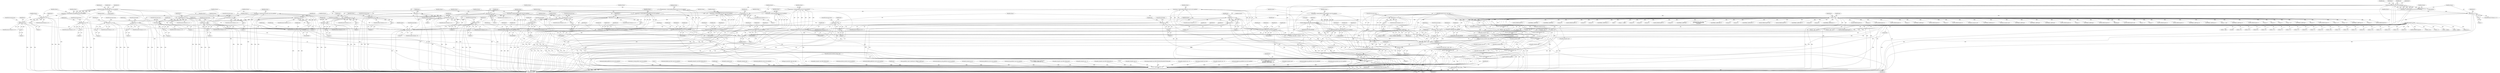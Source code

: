 digraph "0_tcpdump_13d52e9c0e7caf7e6325b0051bc90a49968be67f@pointer" {
"1002111" [label="(Call,tptr-3)"];
"1002091" [label="(Call,tptr-3)"];
"1000142" [label="(Call,tptr = pptr)"];
"1000128" [label="(MethodParameterIn,const u_char *pptr)"];
"1001640" [label="(Call,ND_TCHECK2(tptr[0], BGP_MP_NLRI_MINSIZE))"];
"1001691" [label="(Call,tptr < pptr + len)"];
"1001687" [label="(Call,tptr += 3)"];
"1001647" [label="(Call,EXTRACT_16BITS(tptr))"];
"1002130" [label="(Call,tptr += advance)"];
"1002126" [label="(Call,advance < 0)"];
"1002011" [label="(Call,advance == -2)"];
"1002001" [label="(Call,advance == -1)"];
"1001992" [label="(Call,advance = decode_labeled_vpn_clnp_prefix(ndo, tptr, buf, sizeof(buf)))"];
"1001994" [label="(Call,decode_labeled_vpn_clnp_prefix(ndo, tptr, buf, sizeof(buf)))"];
"1002003" [label="(Call,-1)"];
"1002013" [label="(Call,-2)"];
"1001803" [label="(Call,advance == -2)"];
"1001793" [label="(Call,advance == -1)"];
"1001784" [label="(Call,advance = decode_labeled_vpn_prefix4(ndo, tptr, buf, sizeof(buf)))"];
"1001786" [label="(Call,decode_labeled_vpn_prefix4(ndo, tptr, buf, sizeof(buf)))"];
"1001795" [label="(Call,-1)"];
"1001805" [label="(Call,-2)"];
"1001915" [label="(Call,advance == -2)"];
"1001905" [label="(Call,advance == -1)"];
"1001896" [label="(Call,advance = decode_labeled_vpn_prefix6(ndo, tptr, buf, sizeof(buf)))"];
"1001898" [label="(Call,decode_labeled_vpn_prefix6(ndo, tptr, buf, sizeof(buf)))"];
"1001907" [label="(Call,-1)"];
"1001917" [label="(Call,-2)"];
"1002033" [label="(Call,advance == -1)"];
"1002024" [label="(Call,advance = decode_mdt_vpn_nlri(ndo, tptr, buf, sizeof(buf)))"];
"1002026" [label="(Call,decode_mdt_vpn_nlri(ndo, tptr, buf, sizeof(buf)))"];
"1002035" [label="(Call,-1)"];
"1001731" [label="(Call,advance == -3)"];
"1001724" [label="(Call,advance == -2)"];
"1001714" [label="(Call,advance == -1)"];
"1001704" [label="(Call,advance = decode_prefix4(ndo, tptr, len, buf, sizeof(buf)))"];
"1001706" [label="(Call,decode_prefix4(ndo, tptr, len, buf, sizeof(buf)))"];
"1001716" [label="(Call,-1)"];
"1001726" [label="(Call,-2)"];
"1001733" [label="(Call,-3)"];
"1002043" [label="(Call,advance == -2)"];
"1002045" [label="(Call,-2)"];
"1001771" [label="(Call,advance == -3)"];
"1001764" [label="(Call,advance == -2)"];
"1001754" [label="(Call,advance == -1)"];
"1001744" [label="(Call,advance = decode_labeled_prefix4(ndo, tptr, len, buf, sizeof(buf)))"];
"1001746" [label="(Call,decode_labeled_prefix4(ndo, tptr, len, buf, sizeof(buf)))"];
"1001756" [label="(Call,-1)"];
"1001766" [label="(Call,-2)"];
"1001773" [label="(Call,-3)"];
"1001947" [label="(Call,advance == -2)"];
"1001937" [label="(Call,advance == -1)"];
"1001928" [label="(Call,advance = decode_labeled_vpn_l2(ndo, tptr, buf, sizeof(buf)))"];
"1001930" [label="(Call,decode_labeled_vpn_l2(ndo, tptr, buf, sizeof(buf)))"];
"1001939" [label="(Call,-1)"];
"1001949" [label="(Call,-2)"];
"1002065" [label="(Call,advance == -1)"];
"1002056" [label="(Call,advance = decode_multicast_vpn(ndo, tptr, buf, sizeof(buf)))"];
"1002058" [label="(Call,decode_multicast_vpn(ndo, tptr, buf, sizeof(buf)))"];
"1002067" [label="(Call,-1)"];
"1002116" [label="(Call,advance = 0)"];
"1001826" [label="(Call,advance == -1)"];
"1001816" [label="(Call,advance = decode_prefix6(ndo, tptr, len, buf, sizeof(buf)))"];
"1001818" [label="(Call,decode_prefix6(ndo, tptr, len, buf, sizeof(buf)))"];
"1001828" [label="(Call,-1)"];
"1001883" [label="(Call,advance == -3)"];
"1001876" [label="(Call,advance == -2)"];
"1001866" [label="(Call,advance == -1)"];
"1001856" [label="(Call,advance = decode_labeled_prefix6(ndo, tptr, len, buf, sizeof(buf)))"];
"1001858" [label="(Call,decode_labeled_prefix6(ndo, tptr, len, buf, sizeof(buf)))"];
"1001868" [label="(Call,-1)"];
"1001878" [label="(Call,-2)"];
"1001885" [label="(Call,-3)"];
"1001979" [label="(Call,advance == -2)"];
"1001969" [label="(Call,advance == -1)"];
"1001960" [label="(Call,advance = decode_clnp_prefix(ndo, tptr, buf, sizeof(buf)))"];
"1001962" [label="(Call,decode_clnp_prefix(ndo, tptr, buf, sizeof(buf)))"];
"1001971" [label="(Call,-1)"];
"1001981" [label="(Call,-2)"];
"1001843" [label="(Call,advance == -3)"];
"1001836" [label="(Call,advance == -2)"];
"1001838" [label="(Call,-2)"];
"1001845" [label="(Call,-3)"];
"1002075" [label="(Call,advance == -2)"];
"1002077" [label="(Call,-2)"];
"1002119" [label="(Call,tptr = pptr + len)"];
"1000129" [label="(MethodParameterIn,u_int len)"];
"1001680" [label="(Call,len == BGP_MP_NLRI_MINSIZE)"];
"1002109" [label="(Call,print_unknown_data(ndo, tptr-3, \"\n\t    \", tlen))"];
"1002089" [label="(Call,ND_TCHECK2(*(tptr-3),tlen))"];
"1002909" [label="(Call,print_unknown_data(ndo, pptr, \"\n\t    \", len))"];
"1001727" [label="(Literal,2)"];
"1001838" [label="(Call,-2)"];
"1000471" [label="(Call,len % 4)"];
"1002025" [label="(Identifier,advance)"];
"1001714" [label="(Call,advance == -1)"];
"1002065" [label="(Call,advance == -1)"];
"1002047" [label="(ControlStructure,goto trunc;)"];
"1000206" [label="(Call,tptr < pptr + len)"];
"1001739" [label="(Identifier,ndo)"];
"1001708" [label="(Identifier,tptr)"];
"1001911" [label="(Identifier,ndo)"];
"1002298" [label="(Call,ipaddr_string(ndo, tptr+2))"];
"1002042" [label="(ControlStructure,if (advance == -2))"];
"1001934" [label="(Call,sizeof(buf))"];
"1001073" [label="(Call,ND_TCHECK2(tptr[0], tlen))"];
"1002505" [label="(Call,ND_TCHECK2(tptr[0], 8))"];
"1001763" [label="(ControlStructure,if (advance == -2))"];
"1001836" [label="(Call,advance == -2)"];
"1001832" [label="(Identifier,ndo)"];
"1002869" [label="(Call,len -= 12)"];
"1002007" [label="(Identifier,ndo)"];
"1001839" [label="(Literal,2)"];
"1002431" [label="(Call,EXTRACT_24BITS(tptr+2))"];
"1000146" [label="(Identifier,tlen)"];
"1002076" [label="(Identifier,advance)"];
"1001979" [label="(Call,advance == -2)"];
"1001951" [label="(ControlStructure,goto trunc;)"];
"1001748" [label="(Identifier,tptr)"];
"1001749" [label="(Identifier,len)"];
"1002461" [label="(Call,ipaddr_string(ndo, tptr+4))"];
"1002046" [label="(Literal,2)"];
"1002019" [label="(Identifier,ndo)"];
"1001966" [label="(Call,sizeof(buf))"];
"1001775" [label="(ControlStructure,break;)"];
"1000153" [label="(Call,len != 1)"];
"1002552" [label="(Call,print_unknown_data(ndo, tptr, \"\n\t      \", tlen))"];
"1000391" [label="(Call,len == 6)"];
"1001804" [label="(Identifier,advance)"];
"1002247" [label="(Call,tptr+6)"];
"1000126" [label="(MethodParameterIn,netdissect_options *ndo)"];
"1002035" [label="(Call,-1)"];
"1001879" [label="(Literal,2)"];
"1002331" [label="(Call,tptr+6)"];
"1002581" [label="(Call,EXTRACT_16BITS(tptr+1))"];
"1002125" [label="(ControlStructure,if (advance < 0))"];
"1001929" [label="(Identifier,advance)"];
"1002113" [label="(Literal,3)"];
"1002127" [label="(Identifier,advance)"];
"1001796" [label="(Literal,1)"];
"1002116" [label="(Call,advance = 0)"];
"1002093" [label="(Literal,3)"];
"1001807" [label="(ControlStructure,goto trunc;)"];
"1001919" [label="(ControlStructure,goto trunc;)"];
"1002447" [label="(Call,ND_TCHECK2(tptr[0], 8))"];
"1001390" [label="(Call,decode_prefix6(ndo, tptr, len, buf, sizeof(buf)))"];
"1001770" [label="(ControlStructure,if (advance == -3))"];
"1002131" [label="(Identifier,tptr)"];
"1001700" [label="(Identifier,af)"];
"1001534" [label="(Call,decode_clnp_prefix(ndo, tptr, buf, sizeof(buf)))"];
"1001900" [label="(Identifier,tptr)"];
"1001689" [label="(Literal,3)"];
"1001789" [label="(Identifier,buf)"];
"1002237" [label="(Call,as_printf(ndo, astostr, sizeof(astostr),\n\t\t\t    EXTRACT_32BITS(tptr+2)))"];
"1002516" [label="(Call,ipaddr_string(ndo, tptr))"];
"1000815" [label="(Call,ipaddr_string(ndo, tptr+BGP_VPN_RD_LEN))"];
"1002043" [label="(Call,advance == -2)"];
"1001823" [label="(Call,sizeof(buf))"];
"1002010" [label="(ControlStructure,if (advance == -2))"];
"1002369" [label="(Call,tptr+2)"];
"1002075" [label="(Call,advance == -2)"];
"1001963" [label="(Identifier,ndo)"];
"1002499" [label="(Call,ipaddr_string(ndo, tptr))"];
"1001735" [label="(ControlStructure,break;)"];
"1001709" [label="(Identifier,len)"];
"1001764" [label="(Call,advance == -2)"];
"1001795" [label="(Call,-1)"];
"1001766" [label="(Call,-2)"];
"1001965" [label="(Identifier,buf)"];
"1001792" [label="(ControlStructure,if (advance == -1))"];
"1000321" [label="(Call,ND_TCHECK2(tptr[0], 4))"];
"1002015" [label="(ControlStructure,goto trunc;)"];
"1000312" [label="(Call,len != 4)"];
"1001733" [label="(Call,-3)"];
"1001930" [label="(Call,decode_labeled_vpn_l2(ndo, tptr, buf, sizeof(buf)))"];
"1000408" [label="(Call,ipaddr_string(ndo, tptr + 2))"];
"1002130" [label="(Call,tptr += advance)"];
"1001794" [label="(Identifier,advance)"];
"1001826" [label="(Call,advance == -1)"];
"1001784" [label="(Call,advance = decode_labeled_vpn_prefix4(ndo, tptr, buf, sizeof(buf)))"];
"1001828" [label="(Call,-1)"];
"1002570" [label="(Call,ND_TCHECK2(tptr[0], 3))"];
"1002132" [label="(Identifier,advance)"];
"1002300" [label="(Call,tptr+2)"];
"1000426" [label="(Call,EXTRACT_32BITS(tptr))"];
"1002039" [label="(Identifier,ndo)"];
"1002525" [label="(Call,ND_TCHECK2(tptr[0], 8))"];
"1001645" [label="(Call,af = EXTRACT_16BITS(tptr))"];
"1001947" [label="(Call,advance == -2)"];
"1001906" [label="(Identifier,advance)"];
"1001760" [label="(Identifier,ndo)"];
"1001640" [label="(Call,ND_TCHECK2(tptr[0], BGP_MP_NLRI_MINSIZE))"];
"1001693" [label="(Call,pptr + len)"];
"1001865" [label="(ControlStructure,if (advance == -1))"];
"1001747" [label="(Identifier,ndo)"];
"1001746" [label="(Call,decode_labeled_prefix4(ndo, tptr, len, buf, sizeof(buf)))"];
"1001038" [label="(Call,ipaddr_string(ndo, tptr+BGP_VPN_RD_LEN+4))"];
"1000331" [label="(Call,ipaddr_string(ndo, tptr))"];
"1001872" [label="(Identifier,ndo)"];
"1002083" [label="(Identifier,ndo)"];
"1001803" [label="(Call,advance == -2)"];
"1001732" [label="(Identifier,advance)"];
"1002119" [label="(Call,tptr = pptr + len)"];
"1001715" [label="(Identifier,advance)"];
"1002919" [label="(MethodReturn,RET)"];
"1001938" [label="(Identifier,advance)"];
"1001960" [label="(Call,advance = decode_clnp_prefix(ndo, tptr, buf, sizeof(buf)))"];
"1001861" [label="(Identifier,len)"];
"1001851" [label="(Identifier,ndo)"];
"1002912" [label="(Literal,\"\n\t    \")"];
"1002062" [label="(Call,sizeof(buf))"];
"1002358" [label="(Call,tptr+4)"];
"1001939" [label="(Call,-1)"];
"1001883" [label="(Call,advance == -3)"];
"1001723" [label="(ControlStructure,if (advance == -2))"];
"1002030" [label="(Call,sizeof(buf))"];
"1001774" [label="(Literal,3)"];
"1002064" [label="(ControlStructure,if (advance == -1))"];
"1001786" [label="(Call,decode_labeled_vpn_prefix4(ndo, tptr, buf, sizeof(buf)))"];
"1002011" [label="(Call,advance == -2)"];
"1001623" [label="(Call,tptr = pptr + len)"];
"1002890" [label="(Call,print_unknown_data(ndo, pptr, \"\n\t    \", len))"];
"1000347" [label="(Call,ND_TCHECK2(tptr[0], 4))"];
"1001898" [label="(Call,decode_labeled_vpn_prefix6(ndo, tptr, buf, sizeof(buf)))"];
"1001887" [label="(ControlStructure,break;)"];
"1002058" [label="(Call,decode_multicast_vpn(ndo, tptr, buf, sizeof(buf)))"];
"1001982" [label="(Literal,2)"];
"1002479" [label="(Call,ipaddr_string(ndo, tptr))"];
"1002199" [label="(Call,EXTRACT_32BITS(tptr+4))"];
"1001932" [label="(Identifier,tptr)"];
"1002136" [label="(Call,len % 8)"];
"1001998" [label="(Call,sizeof(buf))"];
"1002874" [label="(Call,ND_TCHECK2(*pptr,len))"];
"1001816" [label="(Call,advance = decode_prefix6(ndo, tptr, len, buf, sizeof(buf)))"];
"1002905" [label="(Call,ND_TCHECK2(*pptr,len))"];
"1001878" [label="(Call,-2)"];
"1001896" [label="(Call,advance = decode_labeled_vpn_prefix6(ndo, tptr, buf, sizeof(buf)))"];
"1001950" [label="(Literal,2)"];
"1000208" [label="(Call,pptr + len)"];
"1002562" [label="(Call,tlen = len)"];
"1002002" [label="(Identifier,advance)"];
"1002000" [label="(ControlStructure,if (advance == -1))"];
"1002060" [label="(Identifier,tptr)"];
"1002089" [label="(Call,ND_TCHECK2(*(tptr-3),tlen))"];
"1001703" [label="(Block,)"];
"1001837" [label="(Identifier,advance)"];
"1002458" [label="(Call,ipaddr_string(ndo, tptr))"];
"1001915" [label="(Call,advance == -2)"];
"1002834" [label="(Call,len > 0)"];
"1000493" [label="(Call,EXTRACT_32BITS(tptr))"];
"1001923" [label="(Identifier,ndo)"];
"1002057" [label="(Identifier,advance)"];
"1000142" [label="(Call,tptr = pptr)"];
"1001869" [label="(Literal,1)"];
"1002110" [label="(Identifier,ndo)"];
"1000622" [label="(Call,EXTRACT_16BITS(tptr))"];
"1001793" [label="(Call,advance == -1)"];
"1002034" [label="(Identifier,advance)"];
"1000128" [label="(MethodParameterIn,const u_char *pptr)"];
"1002133" [label="(ControlStructure,break;)"];
"1002158" [label="(Call,EXTRACT_16BITS(tptr))"];
"1001692" [label="(Identifier,tptr)"];
"1001771" [label="(Call,advance == -3)"];
"1002219" [label="(Call,ipaddr_string(ndo, tptr+2))"];
"1000557" [label="(Call,ND_TCHECK2(tptr[0], 4))"];
"1001641" [label="(Call,tptr[0])"];
"1002482" [label="(Call,ipaddr_string(ndo, tptr+4))"];
"1001092" [label="(Call,print_unknown_data(ndo, tptr, \"\n\t    \", tlen))"];
"1001992" [label="(Call,advance = decode_labeled_vpn_clnp_prefix(ndo, tptr, buf, sizeof(buf)))"];
"1001964" [label="(Identifier,tptr)"];
"1002003" [label="(Call,-1)"];
"1001933" [label="(Identifier,buf)"];
"1002719" [label="(Call,len < alenlen)"];
"1001704" [label="(Call,advance = decode_prefix4(ndo, tptr, len, buf, sizeof(buf)))"];
"1002582" [label="(Call,tptr+1)"];
"1002129" [label="(ControlStructure,break;)"];
"1002848" [label="(Call,EXTRACT_32BITS(tptr))"];
"1001018" [label="(Call,isonsap_string(ndo, tptr+BGP_VPN_RD_LEN,tlen-BGP_VPN_RD_LEN))"];
"1002024" [label="(Call,advance = decode_mdt_vpn_nlri(ndo, tptr, buf, sizeof(buf)))"];
"1001928" [label="(Call,advance = decode_labeled_vpn_l2(ndo, tptr, buf, sizeof(buf)))"];
"1001949" [label="(Call,-2)"];
"1001647" [label="(Call,EXTRACT_16BITS(tptr))"];
"1002092" [label="(Identifier,tptr)"];
"1002061" [label="(Identifier,buf)"];
"1001790" [label="(Call,sizeof(buf))"];
"1002731" [label="(Call,len -= alenlen)"];
"1001691" [label="(Call,tptr < pptr + len)"];
"1002071" [label="(Identifier,ndo)"];
"1001802" [label="(ControlStructure,if (advance == -2))"];
"1001685" [label="(Identifier,ndo)"];
"1001840" [label="(ControlStructure,goto trunc;)"];
"1002468" [label="(Call,ND_TCHECK2(tptr[0], 8))"];
"1000463" [label="(Call,ipaddr_string(ndo, tptr + 4))"];
"1001829" [label="(Literal,1)"];
"1001980" [label="(Identifier,advance)"];
"1000144" [label="(Identifier,pptr)"];
"1000663" [label="(Call,ND_TCHECK2(tptr[0], tlen))"];
"1002820" [label="(Call,len % 12)"];
"1001856" [label="(Call,advance = decode_labeled_prefix6(ndo, tptr, len, buf, sizeof(buf)))"];
"1002810" [label="(Call,len -= alen)"];
"1002044" [label="(Identifier,advance)"];
"1001787" [label="(Identifier,ndo)"];
"1001971" [label="(Call,-1)"];
"1000190" [label="(Call,!len)"];
"1002585" [label="(Call,tptr += 3)"];
"1002028" [label="(Identifier,tptr)"];
"1001817" [label="(Identifier,advance)"];
"1001688" [label="(Identifier,tptr)"];
"1001969" [label="(Call,advance == -1)"];
"1001711" [label="(Call,sizeof(buf))"];
"1000373" [label="(Call,len != 6)"];
"1000977" [label="(Call,isonsap_string(ndo, tptr, tlen))"];
"1001914" [label="(ControlStructure,if (advance == -2))"];
"1000428" [label="(Call,ipaddr_string(ndo, tptr + 4))"];
"1001470" [label="(Call,decode_labeled_vpn_prefix6(ndo, tptr, buf, sizeof(buf)))"];
"1000258" [label="(Call,as_printf(ndo, astostr, sizeof(astostr),\n\t\t\t\tas_size == 2 ?\n\t\t\t\tEXTRACT_16BITS(&tptr[2 + i]) :\n\t\t\t\tEXTRACT_32BITS(&tptr[2 + i])))"];
"1000861" [label="(Call,ip6addr_string(ndo, tptr))"];
"1002032" [label="(ControlStructure,if (advance == -1))"];
"1001707" [label="(Identifier,ndo)"];
"1002315" [label="(Call,tptr+7)"];
"1002817" [label="(Call,len == 0)"];
"1000486" [label="(Call,ND_TCHECK2(tptr[0], 4))"];
"1001862" [label="(Identifier,buf)"];
"1002097" [label="(Identifier,ndo)"];
"1002378" [label="(Call,print_unknown_data(ndo, tptr, \"\n\t      \", 8))"];
"1001876" [label="(Call,advance == -2)"];
"1001907" [label="(Call,-1)"];
"1002051" [label="(Identifier,ndo)"];
"1000587" [label="(Call,ND_TCHECK2(tptr[0], 4))"];
"1002357" [label="(Call,EXTRACT_16BITS(tptr+4))"];
"1001262" [label="(Call,decode_labeled_vpn_prefix4(ndo, tptr, buf, sizeof(buf)))"];
"1001916" [label="(Identifier,advance)"];
"1001885" [label="(Call,-3)"];
"1001358" [label="(Call,decode_mdt_vpn_nlri(ndo, tptr, buf, sizeof(buf)))"];
"1002001" [label="(Call,advance == -1)"];
"1000573" [label="(Call,len % 4)"];
"1001827" [label="(Identifier,advance)"];
"1001751" [label="(Call,sizeof(buf))"];
"1001857" [label="(Identifier,advance)"];
"1002194" [label="(Call,EXTRACT_16BITS(tptr+2))"];
"1000145" [label="(Call,tlen=len)"];
"1001097" [label="(Call,tptr += tlen)"];
"1001696" [label="(Block,)"];
"1000338" [label="(Call,len != 4)"];
"1001867" [label="(Identifier,advance)"];
"1001625" [label="(Call,pptr + len)"];
"1001880" [label="(ControlStructure,goto trunc;)"];
"1001720" [label="(Identifier,ndo)"];
"1001731" [label="(Call,advance == -3)"];
"1002033" [label="(Call,advance == -1)"];
"1002256" [label="(Call,EXTRACT_32BITS(tptr+2))"];
"1001430" [label="(Call,decode_labeled_prefix6(ndo, tptr, len, buf, sizeof(buf)))"];
"1002151" [label="(Call,ND_TCHECK2(tptr[0], 2))"];
"1002059" [label="(Identifier,ndo)"];
"1002036" [label="(Literal,1)"];
"1002205" [label="(Call,tptr+4)"];
"1002111" [label="(Call,tptr-3)"];
"1001773" [label="(Call,-3)"];
"1001294" [label="(Call,decode_rt_routing_info(ndo, tptr, buf, sizeof(buf)))"];
"1002349" [label="(Call,tptr+2)"];
"1002861" [label="(Call,len > 12)"];
"1001946" [label="(ControlStructure,if (advance == -2))"];
"1002688" [label="(Call,len < 2)"];
"1001948" [label="(Identifier,advance)"];
"1002109" [label="(Call,print_unknown_data(ndo, tptr-3, \"\n\t    \", tlen))"];
"1001825" [label="(ControlStructure,if (advance == -1))"];
"1001756" [label="(Call,-1)"];
"1002915" [label="(Literal,1)"];
"1001821" [label="(Identifier,len)"];
"1001725" [label="(Identifier,advance)"];
"1002029" [label="(Identifier,buf)"];
"1000548" [label="(Call,len != 4)"];
"1001936" [label="(ControlStructure,if (advance == -1))"];
"1000143" [label="(Identifier,tptr)"];
"1001167" [label="(Call,tptr < pptr + len)"];
"1002403" [label="(Call,tptr+1)"];
"1001902" [label="(Call,sizeof(buf))"];
"1001730" [label="(ControlStructure,if (advance == -3))"];
"1001687" [label="(Call,tptr += 3)"];
"1001978" [label="(ControlStructure,if (advance == -2))"];
"1002013" [label="(Call,-2)"];
"1001820" [label="(Identifier,tptr)"];
"1002067" [label="(Call,-1)"];
"1001726" [label="(Call,-2)"];
"1001728" [label="(ControlStructure,goto trunc;)"];
"1000362" [label="(Call,len != 0)"];
"1001886" [label="(Literal,3)"];
"1001768" [label="(ControlStructure,goto trunc;)"];
"1002387" [label="(Call,tptr +=8)"];
"1001502" [label="(Call,decode_labeled_vpn_l2(ndo, tptr, buf, sizeof(buf)))"];
"1001843" [label="(Call,advance == -3)"];
"1002635" [label="(Call,print_unknown_data(ndo, tptr,\"\n\t      \", length))"];
"1000385" [label="(Call,ND_TCHECK2(tptr[0], len))"];
"1001875" [label="(ControlStructure,if (advance == -2))"];
"1001811" [label="(Identifier,ndo)"];
"1002079" [label="(ControlStructure,goto trunc;)"];
"1001169" [label="(Call,pptr + len)"];
"1001716" [label="(Call,-1)"];
"1002913" [label="(Identifier,len)"];
"1000200" [label="(Call,bgp_attr_get_as_size(ndo, atype, pptr, len))"];
"1001734" [label="(Literal,3)"];
"1002090" [label="(Call,*(tptr-3))"];
"1001940" [label="(Literal,1)"];
"1001877" [label="(Identifier,advance)"];
"1001717" [label="(Literal,1)"];
"1000461" [label="(Call,EXTRACT_32BITS(tptr))"];
"1001975" [label="(Identifier,ndo)"];
"1002897" [label="(Call,ndo->ndo_vflag > 1 && len)"];
"1001995" [label="(Identifier,ndo)"];
"1001997" [label="(Identifier,buf)"];
"1001901" [label="(Identifier,buf)"];
"1001682" [label="(Identifier,BGP_MP_NLRI_MINSIZE)"];
"1001917" [label="(Call,-2)"];
"1002536" [label="(Call,ipaddr_string(ndo, tptr))"];
"1002286" [label="(Call,tptr+2)"];
"1000180" [label="(Call,len % 2)"];
"1001058" [label="(Call,ip6addr_string(ndo, tptr+BGP_VPN_RD_LEN+3))"];
"1000615" [label="(Call,ND_TCHECK2(tptr[0], 3))"];
"1000542" [label="(Call,tptr +=4)"];
"1000682" [label="(Call,print_unknown_data(ndo, tptr, \"\n\t    \", tlen))"];
"1002121" [label="(Call,pptr + len)"];
"1002045" [label="(Call,-2)"];
"1002120" [label="(Identifier,tptr)"];
"1002904" [label="(Block,)"];
"1001884" [label="(Identifier,advance)"];
"1001866" [label="(Call,advance == -1)"];
"1001724" [label="(Call,advance == -2)"];
"1001819" [label="(Identifier,ndo)"];
"1001779" [label="(Identifier,ndo)"];
"1001961" [label="(Identifier,advance)"];
"1001615" [label="(Call,print_unknown_data(ndo, tptr, \"\n\t    \", tlen))"];
"1001846" [label="(Literal,3)"];
"1002654" [label="(Call,len < 4)"];
"1001844" [label="(Identifier,advance)"];
"1002066" [label="(Identifier,advance)"];
"1002436" [label="(Call,tptr +=5)"];
"1001785" [label="(Identifier,advance)"];
"1002014" [label="(Literal,2)"];
"1000150" [label="(Block,)"];
"1002911" [label="(Identifier,pptr)"];
"1002673" [label="(Call,len -=4)"];
"1002284" [label="(Call,ipaddr_string(ndo, tptr+2))"];
"1001859" [label="(Identifier,ndo)"];
"1002410" [label="(Call,tlen = len)"];
"1002224" [label="(Call,EXTRACT_16BITS(tptr+6))"];
"1001899" [label="(Identifier,ndo)"];
"1002432" [label="(Call,tptr+2)"];
"1000445" [label="(Call,ND_TCHECK2(tptr[0], 8))"];
"1002648" [label="(Call,ND_TCHECK2(tptr[0], 4))"];
"1001648" [label="(Identifier,tptr)"];
"1001908" [label="(Literal,1)"];
"1001931" [label="(Identifier,ndo)"];
"1001905" [label="(Call,advance == -1)"];
"1001858" [label="(Call,decode_labeled_prefix6(ndo, tptr, len, buf, sizeof(buf)))"];
"1002026" [label="(Call,decode_mdt_vpn_nlri(ndo, tptr, buf, sizeof(buf)))"];
"1001690" [label="(ControlStructure,while (tptr < pptr + len))"];
"1001863" [label="(Call,sizeof(buf))"];
"1002012" [label="(Identifier,advance)"];
"1001970" [label="(Identifier,advance)"];
"1002115" [label="(Identifier,tlen)"];
"1001681" [label="(Identifier,len)"];
"1001972" [label="(Literal,1)"];
"1001981" [label="(Call,-2)"];
"1002114" [label="(Literal,\"\n\t    \")"];
"1000357" [label="(Call,EXTRACT_32BITS(tptr))"];
"1001788" [label="(Identifier,tptr)"];
"1002126" [label="(Call,advance < 0)"];
"1002117" [label="(Identifier,advance)"];
"1001755" [label="(Identifier,advance)"];
"1002094" [label="(Identifier,tlen)"];
"1002668" [label="(Call,EXTRACT_32BITS(tptr))"];
"1002128" [label="(Literal,0)"];
"1001835" [label="(ControlStructure,if (advance == -2))"];
"1002225" [label="(Call,tptr+6)"];
"1001891" [label="(Identifier,ndo)"];
"1002489" [label="(Call,ND_TCHECK2(tptr[0], 4))"];
"1001994" [label="(Call,decode_labeled_vpn_clnp_prefix(ndo, tptr, buf, sizeof(buf)))"];
"1002257" [label="(Call,tptr+2)"];
"1001750" [label="(Identifier,buf)"];
"1002354" [label="(Call,tptr+3)"];
"1001646" [label="(Identifier,af)"];
"1001710" [label="(Identifier,buf)"];
"1000598" [label="(Call,ipaddr_string(ndo, tptr))"];
"1001847" [label="(ControlStructure,break;)"];
"1001993" [label="(Identifier,advance)"];
"1002027" [label="(Identifier,ndo)"];
"1002118" [label="(Literal,0)"];
"1001649" [label="(Call,safi = tptr[2])"];
"1001753" [label="(ControlStructure,if (advance == -1))"];
"1001679" [label="(ControlStructure,if (len == BGP_MP_NLRI_MINSIZE))"];
"1001955" [label="(Identifier,ndo)"];
"1002112" [label="(Identifier,tptr)"];
"1001705" [label="(Identifier,advance)"];
"1001772" [label="(Identifier,advance)"];
"1001706" [label="(Call,decode_prefix4(ndo, tptr, len, buf, sizeof(buf)))"];
"1000955" [label="(Call,ipaddr_string(ndo, tptr))"];
"1000567" [label="(Call,ipaddr_string(ndo, tptr))"];
"1002056" [label="(Call,advance = decode_multicast_vpn(ndo, tptr, buf, sizeof(buf)))"];
"1001860" [label="(Identifier,tptr)"];
"1001904" [label="(ControlStructure,if (advance == -1))"];
"1001987" [label="(Identifier,ndo)"];
"1001805" [label="(Call,-2)"];
"1002368" [label="(Call,EXTRACT_16BITS(tptr+2))"];
"1000130" [label="(Block,)"];
"1001918" [label="(Literal,2)"];
"1002640" [label="(Call,tptr += length)"];
"1001842" [label="(ControlStructure,if (advance == -3))"];
"1002074" [label="(ControlStructure,if (advance == -2))"];
"1000376" [label="(Call,len != 8)"];
"1001968" [label="(ControlStructure,if (advance == -1))"];
"1001818" [label="(Call,decode_prefix6(ndo, tptr, len, buf, sizeof(buf)))"];
"1001765" [label="(Identifier,advance)"];
"1002068" [label="(Literal,1)"];
"1000767" [label="(Call,ipaddr_string(ndo, tptr))"];
"1001182" [label="(Call,decode_prefix4(ndo, tptr, len, buf, sizeof(buf)))"];
"1002200" [label="(Call,tptr+4)"];
"1002325" [label="(Call,tptr+6)"];
"1001754" [label="(Call,advance == -1)"];
"1002203" [label="(Call,ipaddr_string(ndo, tptr+4))"];
"1001799" [label="(Identifier,ndo)"];
"1002800" [label="(Call,bgp_attr_print(ndo, atype, tptr, alen))"];
"1002221" [label="(Call,tptr+2)"];
"1002395" [label="(Call,ND_TCHECK2(tptr[0], 5))"];
"1001767" [label="(Literal,2)"];
"1002308" [label="(Call,tptr+6)"];
"1000909" [label="(Call,ip6addr_string(ndo, tptr+BGP_VPN_RD_LEN))"];
"1001943" [label="(Identifier,ndo)"];
"1002091" [label="(Call,tptr-3)"];
"1001680" [label="(Call,len == BGP_MP_NLRI_MINSIZE)"];
"1001326" [label="(Call,decode_multicast_vpn(ndo, tptr, buf, sizeof(buf)))"];
"1001937" [label="(Call,advance == -1)"];
"1000436" [label="(Call,len != 8)"];
"1002103" [label="(ControlStructure,if (ndo->ndo_vflag <= 1))"];
"1002004" [label="(Literal,1)"];
"1001222" [label="(Call,decode_labeled_prefix4(ndo, tptr, len, buf, sizeof(buf)))"];
"1001822" [label="(Identifier,buf)"];
"1000406" [label="(Call,EXTRACT_16BITS(tptr))"];
"1002910" [label="(Identifier,ndo)"];
"1002078" [label="(Literal,2)"];
"1000129" [label="(MethodParameterIn,u_int len)"];
"1001983" [label="(ControlStructure,goto trunc;)"];
"1000170" [label="(Call,tok2str(bgp_origin_values,\n\t\t\t\t\t\t\"Unknown Origin Typecode\",\n\t\t\t\t\t\ttptr[0]))"];
"1001882" [label="(ControlStructure,if (advance == -3))"];
"1002663" [label="(Call,as_printf(ndo, astostr, sizeof(astostr), EXTRACT_32BITS(tptr)))"];
"1001713" [label="(ControlStructure,if (advance == -1))"];
"1001868" [label="(Call,-1)"];
"1001845" [label="(Call,-3)"];
"1002909" [label="(Call,print_unknown_data(ndo, pptr, \"\n\t    \", len))"];
"1001962" [label="(Call,decode_clnp_prefix(ndo, tptr, buf, sizeof(buf)))"];
"1001744" [label="(Call,advance = decode_labeled_prefix4(ndo, tptr, len, buf, sizeof(buf)))"];
"1002246" [label="(Call,EXTRACT_16BITS(tptr+6))"];
"1001996" [label="(Identifier,tptr)"];
"1002243" [label="(Call,tptr+2)"];
"1002705" [label="(Call,len -= 2)"];
"1002077" [label="(Call,-2)"];
"1002195" [label="(Call,tptr+2)"];
"1002124" [label="(ControlStructure,break;)"];
"1001806" [label="(Literal,2)"];
"1001566" [label="(Call,decode_labeled_vpn_clnp_prefix(ndo, tptr, buf, sizeof(buf)))"];
"1002242" [label="(Call,EXTRACT_32BITS(tptr+2))"];
"1001897" [label="(Identifier,advance)"];
"1001757" [label="(Literal,1)"];
"1001745" [label="(Identifier,advance)"];
"1001644" [label="(Identifier,BGP_MP_NLRI_MINSIZE)"];
"1002111" -> "1002109"  [label="AST: "];
"1002111" -> "1002113"  [label="CFG: "];
"1002112" -> "1002111"  [label="AST: "];
"1002113" -> "1002111"  [label="AST: "];
"1002114" -> "1002111"  [label="CFG: "];
"1002111" -> "1002109"  [label="DDG: "];
"1002111" -> "1002109"  [label="DDG: "];
"1002091" -> "1002111"  [label="DDG: "];
"1001640" -> "1002111"  [label="DDG: "];
"1001647" -> "1002111"  [label="DDG: "];
"1002091" -> "1002090"  [label="AST: "];
"1002091" -> "1002093"  [label="CFG: "];
"1002092" -> "1002091"  [label="AST: "];
"1002093" -> "1002091"  [label="AST: "];
"1002090" -> "1002091"  [label="CFG: "];
"1000142" -> "1002091"  [label="DDG: "];
"1001640" -> "1002091"  [label="DDG: "];
"1001691" -> "1002091"  [label="DDG: "];
"1001647" -> "1002091"  [label="DDG: "];
"1000142" -> "1000130"  [label="AST: "];
"1000142" -> "1000144"  [label="CFG: "];
"1000143" -> "1000142"  [label="AST: "];
"1000144" -> "1000142"  [label="AST: "];
"1000146" -> "1000142"  [label="CFG: "];
"1000142" -> "1002919"  [label="DDG: "];
"1000142" -> "1002919"  [label="DDG: "];
"1000128" -> "1000142"  [label="DDG: "];
"1000142" -> "1000170"  [label="DDG: "];
"1000142" -> "1000206"  [label="DDG: "];
"1000142" -> "1000321"  [label="DDG: "];
"1000142" -> "1000331"  [label="DDG: "];
"1000142" -> "1000347"  [label="DDG: "];
"1000142" -> "1000357"  [label="DDG: "];
"1000142" -> "1000385"  [label="DDG: "];
"1000142" -> "1000406"  [label="DDG: "];
"1000142" -> "1000426"  [label="DDG: "];
"1000142" -> "1000445"  [label="DDG: "];
"1000142" -> "1000461"  [label="DDG: "];
"1000142" -> "1000486"  [label="DDG: "];
"1000142" -> "1000493"  [label="DDG: "];
"1000142" -> "1000542"  [label="DDG: "];
"1000142" -> "1000557"  [label="DDG: "];
"1000142" -> "1000567"  [label="DDG: "];
"1000142" -> "1000587"  [label="DDG: "];
"1000142" -> "1000598"  [label="DDG: "];
"1000142" -> "1000615"  [label="DDG: "];
"1000142" -> "1000622"  [label="DDG: "];
"1000142" -> "1000663"  [label="DDG: "];
"1000142" -> "1000682"  [label="DDG: "];
"1000142" -> "1001073"  [label="DDG: "];
"1000142" -> "1001092"  [label="DDG: "];
"1000142" -> "1001097"  [label="DDG: "];
"1000142" -> "1001615"  [label="DDG: "];
"1000142" -> "1001640"  [label="DDG: "];
"1000142" -> "1001647"  [label="DDG: "];
"1000142" -> "1002151"  [label="DDG: "];
"1000142" -> "1002158"  [label="DDG: "];
"1000142" -> "1002194"  [label="DDG: "];
"1000142" -> "1002195"  [label="DDG: "];
"1000142" -> "1002199"  [label="DDG: "];
"1000142" -> "1002200"  [label="DDG: "];
"1000142" -> "1002203"  [label="DDG: "];
"1000142" -> "1002205"  [label="DDG: "];
"1000142" -> "1002219"  [label="DDG: "];
"1000142" -> "1002221"  [label="DDG: "];
"1000142" -> "1002224"  [label="DDG: "];
"1000142" -> "1002225"  [label="DDG: "];
"1000142" -> "1002242"  [label="DDG: "];
"1000142" -> "1002243"  [label="DDG: "];
"1000142" -> "1002246"  [label="DDG: "];
"1000142" -> "1002247"  [label="DDG: "];
"1000142" -> "1002256"  [label="DDG: "];
"1000142" -> "1002257"  [label="DDG: "];
"1000142" -> "1002284"  [label="DDG: "];
"1000142" -> "1002286"  [label="DDG: "];
"1000142" -> "1002298"  [label="DDG: "];
"1000142" -> "1002300"  [label="DDG: "];
"1000142" -> "1002308"  [label="DDG: "];
"1000142" -> "1002315"  [label="DDG: "];
"1000142" -> "1002325"  [label="DDG: "];
"1000142" -> "1002331"  [label="DDG: "];
"1000142" -> "1002349"  [label="DDG: "];
"1000142" -> "1002354"  [label="DDG: "];
"1000142" -> "1002357"  [label="DDG: "];
"1000142" -> "1002358"  [label="DDG: "];
"1000142" -> "1002368"  [label="DDG: "];
"1000142" -> "1002369"  [label="DDG: "];
"1000142" -> "1002378"  [label="DDG: "];
"1000142" -> "1002387"  [label="DDG: "];
"1000142" -> "1002395"  [label="DDG: "];
"1000142" -> "1002403"  [label="DDG: "];
"1000142" -> "1002431"  [label="DDG: "];
"1000142" -> "1002432"  [label="DDG: "];
"1000142" -> "1002436"  [label="DDG: "];
"1000142" -> "1002447"  [label="DDG: "];
"1000142" -> "1002458"  [label="DDG: "];
"1000142" -> "1002468"  [label="DDG: "];
"1000142" -> "1002479"  [label="DDG: "];
"1000142" -> "1002489"  [label="DDG: "];
"1000142" -> "1002499"  [label="DDG: "];
"1000142" -> "1002505"  [label="DDG: "];
"1000142" -> "1002516"  [label="DDG: "];
"1000142" -> "1002525"  [label="DDG: "];
"1000142" -> "1002536"  [label="DDG: "];
"1000142" -> "1002552"  [label="DDG: "];
"1000142" -> "1002570"  [label="DDG: "];
"1000142" -> "1002581"  [label="DDG: "];
"1000142" -> "1002582"  [label="DDG: "];
"1000142" -> "1002585"  [label="DDG: "];
"1000142" -> "1002635"  [label="DDG: "];
"1000142" -> "1002640"  [label="DDG: "];
"1000142" -> "1002648"  [label="DDG: "];
"1000142" -> "1002668"  [label="DDG: "];
"1000142" -> "1002848"  [label="DDG: "];
"1000128" -> "1000125"  [label="AST: "];
"1000128" -> "1002919"  [label="DDG: "];
"1000128" -> "1000200"  [label="DDG: "];
"1000128" -> "1000206"  [label="DDG: "];
"1000128" -> "1000208"  [label="DDG: "];
"1000128" -> "1001167"  [label="DDG: "];
"1000128" -> "1001169"  [label="DDG: "];
"1000128" -> "1001623"  [label="DDG: "];
"1000128" -> "1001625"  [label="DDG: "];
"1000128" -> "1001691"  [label="DDG: "];
"1000128" -> "1001693"  [label="DDG: "];
"1000128" -> "1002119"  [label="DDG: "];
"1000128" -> "1002121"  [label="DDG: "];
"1000128" -> "1002890"  [label="DDG: "];
"1000128" -> "1002909"  [label="DDG: "];
"1001640" -> "1000150"  [label="AST: "];
"1001640" -> "1001644"  [label="CFG: "];
"1001641" -> "1001640"  [label="AST: "];
"1001644" -> "1001640"  [label="AST: "];
"1001646" -> "1001640"  [label="CFG: "];
"1001640" -> "1002919"  [label="DDG: "];
"1001640" -> "1002919"  [label="DDG: "];
"1001640" -> "1001647"  [label="DDG: "];
"1001640" -> "1001680"  [label="DDG: "];
"1001640" -> "1001687"  [label="DDG: "];
"1001640" -> "1001691"  [label="DDG: "];
"1001640" -> "1002130"  [label="DDG: "];
"1001691" -> "1001690"  [label="AST: "];
"1001691" -> "1001693"  [label="CFG: "];
"1001692" -> "1001691"  [label="AST: "];
"1001693" -> "1001691"  [label="AST: "];
"1001700" -> "1001691"  [label="CFG: "];
"1002133" -> "1001691"  [label="CFG: "];
"1001691" -> "1002919"  [label="DDG: "];
"1001691" -> "1002919"  [label="DDG: "];
"1001691" -> "1002919"  [label="DDG: "];
"1001687" -> "1001691"  [label="DDG: "];
"1002130" -> "1001691"  [label="DDG: "];
"1001647" -> "1001691"  [label="DDG: "];
"1001706" -> "1001691"  [label="DDG: "];
"1001680" -> "1001691"  [label="DDG: "];
"1001858" -> "1001691"  [label="DDG: "];
"1001818" -> "1001691"  [label="DDG: "];
"1001746" -> "1001691"  [label="DDG: "];
"1000129" -> "1001691"  [label="DDG: "];
"1001687" -> "1000150"  [label="AST: "];
"1001687" -> "1001689"  [label="CFG: "];
"1001688" -> "1001687"  [label="AST: "];
"1001689" -> "1001687"  [label="AST: "];
"1001692" -> "1001687"  [label="CFG: "];
"1001647" -> "1001687"  [label="DDG: "];
"1001647" -> "1001645"  [label="AST: "];
"1001647" -> "1001648"  [label="CFG: "];
"1001648" -> "1001647"  [label="AST: "];
"1001645" -> "1001647"  [label="CFG: "];
"1001647" -> "1001645"  [label="DDG: "];
"1001647" -> "1001649"  [label="DDG: "];
"1001647" -> "1002130"  [label="DDG: "];
"1002130" -> "1001696"  [label="AST: "];
"1002130" -> "1002132"  [label="CFG: "];
"1002131" -> "1002130"  [label="AST: "];
"1002132" -> "1002130"  [label="AST: "];
"1001692" -> "1002130"  [label="CFG: "];
"1002130" -> "1002919"  [label="DDG: "];
"1002126" -> "1002130"  [label="DDG: "];
"1002058" -> "1002130"  [label="DDG: "];
"1001962" -> "1002130"  [label="DDG: "];
"1001706" -> "1002130"  [label="DDG: "];
"1001994" -> "1002130"  [label="DDG: "];
"1001930" -> "1002130"  [label="DDG: "];
"1002119" -> "1002130"  [label="DDG: "];
"1001858" -> "1002130"  [label="DDG: "];
"1001786" -> "1002130"  [label="DDG: "];
"1001746" -> "1002130"  [label="DDG: "];
"1001818" -> "1002130"  [label="DDG: "];
"1002026" -> "1002130"  [label="DDG: "];
"1001898" -> "1002130"  [label="DDG: "];
"1002126" -> "1002125"  [label="AST: "];
"1002126" -> "1002128"  [label="CFG: "];
"1002127" -> "1002126"  [label="AST: "];
"1002128" -> "1002126"  [label="AST: "];
"1002129" -> "1002126"  [label="CFG: "];
"1002131" -> "1002126"  [label="CFG: "];
"1002126" -> "1002919"  [label="DDG: "];
"1002126" -> "1002919"  [label="DDG: "];
"1002011" -> "1002126"  [label="DDG: "];
"1001803" -> "1002126"  [label="DDG: "];
"1001915" -> "1002126"  [label="DDG: "];
"1002033" -> "1002126"  [label="DDG: "];
"1001731" -> "1002126"  [label="DDG: "];
"1002043" -> "1002126"  [label="DDG: "];
"1001771" -> "1002126"  [label="DDG: "];
"1001947" -> "1002126"  [label="DDG: "];
"1001793" -> "1002126"  [label="DDG: "];
"1002065" -> "1002126"  [label="DDG: "];
"1002116" -> "1002126"  [label="DDG: "];
"1001905" -> "1002126"  [label="DDG: "];
"1001826" -> "1002126"  [label="DDG: "];
"1001883" -> "1002126"  [label="DDG: "];
"1002001" -> "1002126"  [label="DDG: "];
"1001754" -> "1002126"  [label="DDG: "];
"1001979" -> "1002126"  [label="DDG: "];
"1001969" -> "1002126"  [label="DDG: "];
"1001937" -> "1002126"  [label="DDG: "];
"1001866" -> "1002126"  [label="DDG: "];
"1001714" -> "1002126"  [label="DDG: "];
"1001843" -> "1002126"  [label="DDG: "];
"1002075" -> "1002126"  [label="DDG: "];
"1002011" -> "1002010"  [label="AST: "];
"1002011" -> "1002013"  [label="CFG: "];
"1002012" -> "1002011"  [label="AST: "];
"1002013" -> "1002011"  [label="AST: "];
"1002015" -> "1002011"  [label="CFG: "];
"1002019" -> "1002011"  [label="CFG: "];
"1002011" -> "1002919"  [label="DDG: "];
"1002011" -> "1002919"  [label="DDG: "];
"1002011" -> "1002919"  [label="DDG: "];
"1002001" -> "1002011"  [label="DDG: "];
"1002013" -> "1002011"  [label="DDG: "];
"1002001" -> "1002000"  [label="AST: "];
"1002001" -> "1002003"  [label="CFG: "];
"1002002" -> "1002001"  [label="AST: "];
"1002003" -> "1002001"  [label="AST: "];
"1002007" -> "1002001"  [label="CFG: "];
"1002012" -> "1002001"  [label="CFG: "];
"1002001" -> "1002919"  [label="DDG: "];
"1002001" -> "1002919"  [label="DDG: "];
"1002001" -> "1002919"  [label="DDG: "];
"1001992" -> "1002001"  [label="DDG: "];
"1002003" -> "1002001"  [label="DDG: "];
"1001992" -> "1001703"  [label="AST: "];
"1001992" -> "1001994"  [label="CFG: "];
"1001993" -> "1001992"  [label="AST: "];
"1001994" -> "1001992"  [label="AST: "];
"1002002" -> "1001992"  [label="CFG: "];
"1001992" -> "1002919"  [label="DDG: "];
"1001994" -> "1001992"  [label="DDG: "];
"1001994" -> "1001992"  [label="DDG: "];
"1001994" -> "1001992"  [label="DDG: "];
"1001994" -> "1001998"  [label="CFG: "];
"1001995" -> "1001994"  [label="AST: "];
"1001996" -> "1001994"  [label="AST: "];
"1001997" -> "1001994"  [label="AST: "];
"1001998" -> "1001994"  [label="AST: "];
"1001994" -> "1002919"  [label="DDG: "];
"1001994" -> "1002919"  [label="DDG: "];
"1001994" -> "1002919"  [label="DDG: "];
"1001994" -> "1002109"  [label="DDG: "];
"1001994" -> "1002909"  [label="DDG: "];
"1002003" -> "1002004"  [label="CFG: "];
"1002004" -> "1002003"  [label="AST: "];
"1002013" -> "1002014"  [label="CFG: "];
"1002014" -> "1002013"  [label="AST: "];
"1001803" -> "1001802"  [label="AST: "];
"1001803" -> "1001805"  [label="CFG: "];
"1001804" -> "1001803"  [label="AST: "];
"1001805" -> "1001803"  [label="AST: "];
"1001807" -> "1001803"  [label="CFG: "];
"1001811" -> "1001803"  [label="CFG: "];
"1001803" -> "1002919"  [label="DDG: "];
"1001803" -> "1002919"  [label="DDG: "];
"1001803" -> "1002919"  [label="DDG: "];
"1001793" -> "1001803"  [label="DDG: "];
"1001805" -> "1001803"  [label="DDG: "];
"1001793" -> "1001792"  [label="AST: "];
"1001793" -> "1001795"  [label="CFG: "];
"1001794" -> "1001793"  [label="AST: "];
"1001795" -> "1001793"  [label="AST: "];
"1001799" -> "1001793"  [label="CFG: "];
"1001804" -> "1001793"  [label="CFG: "];
"1001793" -> "1002919"  [label="DDG: "];
"1001793" -> "1002919"  [label="DDG: "];
"1001793" -> "1002919"  [label="DDG: "];
"1001784" -> "1001793"  [label="DDG: "];
"1001795" -> "1001793"  [label="DDG: "];
"1001784" -> "1001703"  [label="AST: "];
"1001784" -> "1001786"  [label="CFG: "];
"1001785" -> "1001784"  [label="AST: "];
"1001786" -> "1001784"  [label="AST: "];
"1001794" -> "1001784"  [label="CFG: "];
"1001784" -> "1002919"  [label="DDG: "];
"1001786" -> "1001784"  [label="DDG: "];
"1001786" -> "1001784"  [label="DDG: "];
"1001786" -> "1001784"  [label="DDG: "];
"1001786" -> "1001790"  [label="CFG: "];
"1001787" -> "1001786"  [label="AST: "];
"1001788" -> "1001786"  [label="AST: "];
"1001789" -> "1001786"  [label="AST: "];
"1001790" -> "1001786"  [label="AST: "];
"1001786" -> "1002919"  [label="DDG: "];
"1001786" -> "1002919"  [label="DDG: "];
"1001786" -> "1002919"  [label="DDG: "];
"1001786" -> "1002109"  [label="DDG: "];
"1001786" -> "1002909"  [label="DDG: "];
"1001795" -> "1001796"  [label="CFG: "];
"1001796" -> "1001795"  [label="AST: "];
"1001805" -> "1001806"  [label="CFG: "];
"1001806" -> "1001805"  [label="AST: "];
"1001915" -> "1001914"  [label="AST: "];
"1001915" -> "1001917"  [label="CFG: "];
"1001916" -> "1001915"  [label="AST: "];
"1001917" -> "1001915"  [label="AST: "];
"1001919" -> "1001915"  [label="CFG: "];
"1001923" -> "1001915"  [label="CFG: "];
"1001915" -> "1002919"  [label="DDG: "];
"1001915" -> "1002919"  [label="DDG: "];
"1001915" -> "1002919"  [label="DDG: "];
"1001905" -> "1001915"  [label="DDG: "];
"1001917" -> "1001915"  [label="DDG: "];
"1001905" -> "1001904"  [label="AST: "];
"1001905" -> "1001907"  [label="CFG: "];
"1001906" -> "1001905"  [label="AST: "];
"1001907" -> "1001905"  [label="AST: "];
"1001911" -> "1001905"  [label="CFG: "];
"1001916" -> "1001905"  [label="CFG: "];
"1001905" -> "1002919"  [label="DDG: "];
"1001905" -> "1002919"  [label="DDG: "];
"1001905" -> "1002919"  [label="DDG: "];
"1001896" -> "1001905"  [label="DDG: "];
"1001907" -> "1001905"  [label="DDG: "];
"1001896" -> "1001703"  [label="AST: "];
"1001896" -> "1001898"  [label="CFG: "];
"1001897" -> "1001896"  [label="AST: "];
"1001898" -> "1001896"  [label="AST: "];
"1001906" -> "1001896"  [label="CFG: "];
"1001896" -> "1002919"  [label="DDG: "];
"1001898" -> "1001896"  [label="DDG: "];
"1001898" -> "1001896"  [label="DDG: "];
"1001898" -> "1001896"  [label="DDG: "];
"1001898" -> "1001902"  [label="CFG: "];
"1001899" -> "1001898"  [label="AST: "];
"1001900" -> "1001898"  [label="AST: "];
"1001901" -> "1001898"  [label="AST: "];
"1001902" -> "1001898"  [label="AST: "];
"1001898" -> "1002919"  [label="DDG: "];
"1001898" -> "1002919"  [label="DDG: "];
"1001898" -> "1002919"  [label="DDG: "];
"1001898" -> "1002109"  [label="DDG: "];
"1001898" -> "1002909"  [label="DDG: "];
"1001907" -> "1001908"  [label="CFG: "];
"1001908" -> "1001907"  [label="AST: "];
"1001917" -> "1001918"  [label="CFG: "];
"1001918" -> "1001917"  [label="AST: "];
"1002033" -> "1002032"  [label="AST: "];
"1002033" -> "1002035"  [label="CFG: "];
"1002034" -> "1002033"  [label="AST: "];
"1002035" -> "1002033"  [label="AST: "];
"1002039" -> "1002033"  [label="CFG: "];
"1002044" -> "1002033"  [label="CFG: "];
"1002033" -> "1002919"  [label="DDG: "];
"1002033" -> "1002919"  [label="DDG: "];
"1002033" -> "1002919"  [label="DDG: "];
"1002024" -> "1002033"  [label="DDG: "];
"1002035" -> "1002033"  [label="DDG: "];
"1002033" -> "1002043"  [label="DDG: "];
"1002024" -> "1001703"  [label="AST: "];
"1002024" -> "1002026"  [label="CFG: "];
"1002025" -> "1002024"  [label="AST: "];
"1002026" -> "1002024"  [label="AST: "];
"1002034" -> "1002024"  [label="CFG: "];
"1002024" -> "1002919"  [label="DDG: "];
"1002026" -> "1002024"  [label="DDG: "];
"1002026" -> "1002024"  [label="DDG: "];
"1002026" -> "1002024"  [label="DDG: "];
"1002026" -> "1002030"  [label="CFG: "];
"1002027" -> "1002026"  [label="AST: "];
"1002028" -> "1002026"  [label="AST: "];
"1002029" -> "1002026"  [label="AST: "];
"1002030" -> "1002026"  [label="AST: "];
"1002026" -> "1002919"  [label="DDG: "];
"1002026" -> "1002919"  [label="DDG: "];
"1002026" -> "1002919"  [label="DDG: "];
"1002026" -> "1002109"  [label="DDG: "];
"1002026" -> "1002909"  [label="DDG: "];
"1002035" -> "1002036"  [label="CFG: "];
"1002036" -> "1002035"  [label="AST: "];
"1001731" -> "1001730"  [label="AST: "];
"1001731" -> "1001733"  [label="CFG: "];
"1001732" -> "1001731"  [label="AST: "];
"1001733" -> "1001731"  [label="AST: "];
"1001735" -> "1001731"  [label="CFG: "];
"1001739" -> "1001731"  [label="CFG: "];
"1001731" -> "1002919"  [label="DDG: "];
"1001731" -> "1002919"  [label="DDG: "];
"1001731" -> "1002919"  [label="DDG: "];
"1001724" -> "1001731"  [label="DDG: "];
"1001733" -> "1001731"  [label="DDG: "];
"1001724" -> "1001723"  [label="AST: "];
"1001724" -> "1001726"  [label="CFG: "];
"1001725" -> "1001724"  [label="AST: "];
"1001726" -> "1001724"  [label="AST: "];
"1001728" -> "1001724"  [label="CFG: "];
"1001732" -> "1001724"  [label="CFG: "];
"1001724" -> "1002919"  [label="DDG: "];
"1001724" -> "1002919"  [label="DDG: "];
"1001724" -> "1002919"  [label="DDG: "];
"1001714" -> "1001724"  [label="DDG: "];
"1001726" -> "1001724"  [label="DDG: "];
"1001714" -> "1001713"  [label="AST: "];
"1001714" -> "1001716"  [label="CFG: "];
"1001715" -> "1001714"  [label="AST: "];
"1001716" -> "1001714"  [label="AST: "];
"1001720" -> "1001714"  [label="CFG: "];
"1001725" -> "1001714"  [label="CFG: "];
"1001714" -> "1002919"  [label="DDG: "];
"1001714" -> "1002919"  [label="DDG: "];
"1001714" -> "1002919"  [label="DDG: "];
"1001704" -> "1001714"  [label="DDG: "];
"1001716" -> "1001714"  [label="DDG: "];
"1001704" -> "1001703"  [label="AST: "];
"1001704" -> "1001706"  [label="CFG: "];
"1001705" -> "1001704"  [label="AST: "];
"1001706" -> "1001704"  [label="AST: "];
"1001715" -> "1001704"  [label="CFG: "];
"1001704" -> "1002919"  [label="DDG: "];
"1001706" -> "1001704"  [label="DDG: "];
"1001706" -> "1001704"  [label="DDG: "];
"1001706" -> "1001704"  [label="DDG: "];
"1001706" -> "1001704"  [label="DDG: "];
"1001706" -> "1001711"  [label="CFG: "];
"1001707" -> "1001706"  [label="AST: "];
"1001708" -> "1001706"  [label="AST: "];
"1001709" -> "1001706"  [label="AST: "];
"1001710" -> "1001706"  [label="AST: "];
"1001711" -> "1001706"  [label="AST: "];
"1001706" -> "1002919"  [label="DDG: "];
"1001706" -> "1002919"  [label="DDG: "];
"1001706" -> "1002919"  [label="DDG: "];
"1001706" -> "1002919"  [label="DDG: "];
"1001706" -> "1001693"  [label="DDG: "];
"1001706" -> "1002109"  [label="DDG: "];
"1001706" -> "1002897"  [label="DDG: "];
"1001706" -> "1002909"  [label="DDG: "];
"1001716" -> "1001717"  [label="CFG: "];
"1001717" -> "1001716"  [label="AST: "];
"1001726" -> "1001727"  [label="CFG: "];
"1001727" -> "1001726"  [label="AST: "];
"1001733" -> "1001734"  [label="CFG: "];
"1001734" -> "1001733"  [label="AST: "];
"1002043" -> "1002042"  [label="AST: "];
"1002043" -> "1002045"  [label="CFG: "];
"1002044" -> "1002043"  [label="AST: "];
"1002045" -> "1002043"  [label="AST: "];
"1002047" -> "1002043"  [label="CFG: "];
"1002051" -> "1002043"  [label="CFG: "];
"1002043" -> "1002919"  [label="DDG: "];
"1002043" -> "1002919"  [label="DDG: "];
"1002043" -> "1002919"  [label="DDG: "];
"1002045" -> "1002043"  [label="DDG: "];
"1002045" -> "1002046"  [label="CFG: "];
"1002046" -> "1002045"  [label="AST: "];
"1001771" -> "1001770"  [label="AST: "];
"1001771" -> "1001773"  [label="CFG: "];
"1001772" -> "1001771"  [label="AST: "];
"1001773" -> "1001771"  [label="AST: "];
"1001775" -> "1001771"  [label="CFG: "];
"1001779" -> "1001771"  [label="CFG: "];
"1001771" -> "1002919"  [label="DDG: "];
"1001771" -> "1002919"  [label="DDG: "];
"1001771" -> "1002919"  [label="DDG: "];
"1001764" -> "1001771"  [label="DDG: "];
"1001773" -> "1001771"  [label="DDG: "];
"1001764" -> "1001763"  [label="AST: "];
"1001764" -> "1001766"  [label="CFG: "];
"1001765" -> "1001764"  [label="AST: "];
"1001766" -> "1001764"  [label="AST: "];
"1001768" -> "1001764"  [label="CFG: "];
"1001772" -> "1001764"  [label="CFG: "];
"1001764" -> "1002919"  [label="DDG: "];
"1001764" -> "1002919"  [label="DDG: "];
"1001764" -> "1002919"  [label="DDG: "];
"1001754" -> "1001764"  [label="DDG: "];
"1001766" -> "1001764"  [label="DDG: "];
"1001754" -> "1001753"  [label="AST: "];
"1001754" -> "1001756"  [label="CFG: "];
"1001755" -> "1001754"  [label="AST: "];
"1001756" -> "1001754"  [label="AST: "];
"1001760" -> "1001754"  [label="CFG: "];
"1001765" -> "1001754"  [label="CFG: "];
"1001754" -> "1002919"  [label="DDG: "];
"1001754" -> "1002919"  [label="DDG: "];
"1001754" -> "1002919"  [label="DDG: "];
"1001744" -> "1001754"  [label="DDG: "];
"1001756" -> "1001754"  [label="DDG: "];
"1001744" -> "1001703"  [label="AST: "];
"1001744" -> "1001746"  [label="CFG: "];
"1001745" -> "1001744"  [label="AST: "];
"1001746" -> "1001744"  [label="AST: "];
"1001755" -> "1001744"  [label="CFG: "];
"1001744" -> "1002919"  [label="DDG: "];
"1001746" -> "1001744"  [label="DDG: "];
"1001746" -> "1001744"  [label="DDG: "];
"1001746" -> "1001744"  [label="DDG: "];
"1001746" -> "1001744"  [label="DDG: "];
"1001746" -> "1001751"  [label="CFG: "];
"1001747" -> "1001746"  [label="AST: "];
"1001748" -> "1001746"  [label="AST: "];
"1001749" -> "1001746"  [label="AST: "];
"1001750" -> "1001746"  [label="AST: "];
"1001751" -> "1001746"  [label="AST: "];
"1001746" -> "1002919"  [label="DDG: "];
"1001746" -> "1002919"  [label="DDG: "];
"1001746" -> "1002919"  [label="DDG: "];
"1001746" -> "1002919"  [label="DDG: "];
"1001746" -> "1001693"  [label="DDG: "];
"1001746" -> "1002109"  [label="DDG: "];
"1001746" -> "1002897"  [label="DDG: "];
"1001746" -> "1002909"  [label="DDG: "];
"1001756" -> "1001757"  [label="CFG: "];
"1001757" -> "1001756"  [label="AST: "];
"1001766" -> "1001767"  [label="CFG: "];
"1001767" -> "1001766"  [label="AST: "];
"1001773" -> "1001774"  [label="CFG: "];
"1001774" -> "1001773"  [label="AST: "];
"1001947" -> "1001946"  [label="AST: "];
"1001947" -> "1001949"  [label="CFG: "];
"1001948" -> "1001947"  [label="AST: "];
"1001949" -> "1001947"  [label="AST: "];
"1001951" -> "1001947"  [label="CFG: "];
"1001955" -> "1001947"  [label="CFG: "];
"1001947" -> "1002919"  [label="DDG: "];
"1001947" -> "1002919"  [label="DDG: "];
"1001947" -> "1002919"  [label="DDG: "];
"1001937" -> "1001947"  [label="DDG: "];
"1001949" -> "1001947"  [label="DDG: "];
"1001937" -> "1001936"  [label="AST: "];
"1001937" -> "1001939"  [label="CFG: "];
"1001938" -> "1001937"  [label="AST: "];
"1001939" -> "1001937"  [label="AST: "];
"1001943" -> "1001937"  [label="CFG: "];
"1001948" -> "1001937"  [label="CFG: "];
"1001937" -> "1002919"  [label="DDG: "];
"1001937" -> "1002919"  [label="DDG: "];
"1001937" -> "1002919"  [label="DDG: "];
"1001928" -> "1001937"  [label="DDG: "];
"1001939" -> "1001937"  [label="DDG: "];
"1001928" -> "1001703"  [label="AST: "];
"1001928" -> "1001930"  [label="CFG: "];
"1001929" -> "1001928"  [label="AST: "];
"1001930" -> "1001928"  [label="AST: "];
"1001938" -> "1001928"  [label="CFG: "];
"1001928" -> "1002919"  [label="DDG: "];
"1001930" -> "1001928"  [label="DDG: "];
"1001930" -> "1001928"  [label="DDG: "];
"1001930" -> "1001928"  [label="DDG: "];
"1001930" -> "1001934"  [label="CFG: "];
"1001931" -> "1001930"  [label="AST: "];
"1001932" -> "1001930"  [label="AST: "];
"1001933" -> "1001930"  [label="AST: "];
"1001934" -> "1001930"  [label="AST: "];
"1001930" -> "1002919"  [label="DDG: "];
"1001930" -> "1002919"  [label="DDG: "];
"1001930" -> "1002919"  [label="DDG: "];
"1001930" -> "1002109"  [label="DDG: "];
"1001930" -> "1002909"  [label="DDG: "];
"1001939" -> "1001940"  [label="CFG: "];
"1001940" -> "1001939"  [label="AST: "];
"1001949" -> "1001950"  [label="CFG: "];
"1001950" -> "1001949"  [label="AST: "];
"1002065" -> "1002064"  [label="AST: "];
"1002065" -> "1002067"  [label="CFG: "];
"1002066" -> "1002065"  [label="AST: "];
"1002067" -> "1002065"  [label="AST: "];
"1002071" -> "1002065"  [label="CFG: "];
"1002076" -> "1002065"  [label="CFG: "];
"1002065" -> "1002919"  [label="DDG: "];
"1002065" -> "1002919"  [label="DDG: "];
"1002065" -> "1002919"  [label="DDG: "];
"1002056" -> "1002065"  [label="DDG: "];
"1002067" -> "1002065"  [label="DDG: "];
"1002065" -> "1002075"  [label="DDG: "];
"1002056" -> "1001703"  [label="AST: "];
"1002056" -> "1002058"  [label="CFG: "];
"1002057" -> "1002056"  [label="AST: "];
"1002058" -> "1002056"  [label="AST: "];
"1002066" -> "1002056"  [label="CFG: "];
"1002056" -> "1002919"  [label="DDG: "];
"1002058" -> "1002056"  [label="DDG: "];
"1002058" -> "1002056"  [label="DDG: "];
"1002058" -> "1002056"  [label="DDG: "];
"1002058" -> "1002062"  [label="CFG: "];
"1002059" -> "1002058"  [label="AST: "];
"1002060" -> "1002058"  [label="AST: "];
"1002061" -> "1002058"  [label="AST: "];
"1002062" -> "1002058"  [label="AST: "];
"1002058" -> "1002919"  [label="DDG: "];
"1002058" -> "1002919"  [label="DDG: "];
"1002058" -> "1002919"  [label="DDG: "];
"1002058" -> "1002109"  [label="DDG: "];
"1002058" -> "1002909"  [label="DDG: "];
"1002067" -> "1002068"  [label="CFG: "];
"1002068" -> "1002067"  [label="AST: "];
"1002116" -> "1001703"  [label="AST: "];
"1002116" -> "1002118"  [label="CFG: "];
"1002117" -> "1002116"  [label="AST: "];
"1002118" -> "1002116"  [label="AST: "];
"1002120" -> "1002116"  [label="CFG: "];
"1002116" -> "1002919"  [label="DDG: "];
"1001826" -> "1001825"  [label="AST: "];
"1001826" -> "1001828"  [label="CFG: "];
"1001827" -> "1001826"  [label="AST: "];
"1001828" -> "1001826"  [label="AST: "];
"1001832" -> "1001826"  [label="CFG: "];
"1001837" -> "1001826"  [label="CFG: "];
"1001826" -> "1002919"  [label="DDG: "];
"1001826" -> "1002919"  [label="DDG: "];
"1001826" -> "1002919"  [label="DDG: "];
"1001816" -> "1001826"  [label="DDG: "];
"1001828" -> "1001826"  [label="DDG: "];
"1001826" -> "1001836"  [label="DDG: "];
"1001816" -> "1001703"  [label="AST: "];
"1001816" -> "1001818"  [label="CFG: "];
"1001817" -> "1001816"  [label="AST: "];
"1001818" -> "1001816"  [label="AST: "];
"1001827" -> "1001816"  [label="CFG: "];
"1001816" -> "1002919"  [label="DDG: "];
"1001818" -> "1001816"  [label="DDG: "];
"1001818" -> "1001816"  [label="DDG: "];
"1001818" -> "1001816"  [label="DDG: "];
"1001818" -> "1001816"  [label="DDG: "];
"1001818" -> "1001823"  [label="CFG: "];
"1001819" -> "1001818"  [label="AST: "];
"1001820" -> "1001818"  [label="AST: "];
"1001821" -> "1001818"  [label="AST: "];
"1001822" -> "1001818"  [label="AST: "];
"1001823" -> "1001818"  [label="AST: "];
"1001818" -> "1002919"  [label="DDG: "];
"1001818" -> "1002919"  [label="DDG: "];
"1001818" -> "1002919"  [label="DDG: "];
"1001818" -> "1002919"  [label="DDG: "];
"1001818" -> "1001693"  [label="DDG: "];
"1001818" -> "1002109"  [label="DDG: "];
"1001818" -> "1002897"  [label="DDG: "];
"1001818" -> "1002909"  [label="DDG: "];
"1001828" -> "1001829"  [label="CFG: "];
"1001829" -> "1001828"  [label="AST: "];
"1001883" -> "1001882"  [label="AST: "];
"1001883" -> "1001885"  [label="CFG: "];
"1001884" -> "1001883"  [label="AST: "];
"1001885" -> "1001883"  [label="AST: "];
"1001887" -> "1001883"  [label="CFG: "];
"1001891" -> "1001883"  [label="CFG: "];
"1001883" -> "1002919"  [label="DDG: "];
"1001883" -> "1002919"  [label="DDG: "];
"1001883" -> "1002919"  [label="DDG: "];
"1001876" -> "1001883"  [label="DDG: "];
"1001885" -> "1001883"  [label="DDG: "];
"1001876" -> "1001875"  [label="AST: "];
"1001876" -> "1001878"  [label="CFG: "];
"1001877" -> "1001876"  [label="AST: "];
"1001878" -> "1001876"  [label="AST: "];
"1001880" -> "1001876"  [label="CFG: "];
"1001884" -> "1001876"  [label="CFG: "];
"1001876" -> "1002919"  [label="DDG: "];
"1001876" -> "1002919"  [label="DDG: "];
"1001876" -> "1002919"  [label="DDG: "];
"1001866" -> "1001876"  [label="DDG: "];
"1001878" -> "1001876"  [label="DDG: "];
"1001866" -> "1001865"  [label="AST: "];
"1001866" -> "1001868"  [label="CFG: "];
"1001867" -> "1001866"  [label="AST: "];
"1001868" -> "1001866"  [label="AST: "];
"1001872" -> "1001866"  [label="CFG: "];
"1001877" -> "1001866"  [label="CFG: "];
"1001866" -> "1002919"  [label="DDG: "];
"1001866" -> "1002919"  [label="DDG: "];
"1001866" -> "1002919"  [label="DDG: "];
"1001856" -> "1001866"  [label="DDG: "];
"1001868" -> "1001866"  [label="DDG: "];
"1001856" -> "1001703"  [label="AST: "];
"1001856" -> "1001858"  [label="CFG: "];
"1001857" -> "1001856"  [label="AST: "];
"1001858" -> "1001856"  [label="AST: "];
"1001867" -> "1001856"  [label="CFG: "];
"1001856" -> "1002919"  [label="DDG: "];
"1001858" -> "1001856"  [label="DDG: "];
"1001858" -> "1001856"  [label="DDG: "];
"1001858" -> "1001856"  [label="DDG: "];
"1001858" -> "1001856"  [label="DDG: "];
"1001858" -> "1001863"  [label="CFG: "];
"1001859" -> "1001858"  [label="AST: "];
"1001860" -> "1001858"  [label="AST: "];
"1001861" -> "1001858"  [label="AST: "];
"1001862" -> "1001858"  [label="AST: "];
"1001863" -> "1001858"  [label="AST: "];
"1001858" -> "1002919"  [label="DDG: "];
"1001858" -> "1002919"  [label="DDG: "];
"1001858" -> "1002919"  [label="DDG: "];
"1001858" -> "1002919"  [label="DDG: "];
"1001858" -> "1001693"  [label="DDG: "];
"1001858" -> "1002109"  [label="DDG: "];
"1001858" -> "1002897"  [label="DDG: "];
"1001858" -> "1002909"  [label="DDG: "];
"1001868" -> "1001869"  [label="CFG: "];
"1001869" -> "1001868"  [label="AST: "];
"1001878" -> "1001879"  [label="CFG: "];
"1001879" -> "1001878"  [label="AST: "];
"1001885" -> "1001886"  [label="CFG: "];
"1001886" -> "1001885"  [label="AST: "];
"1001979" -> "1001978"  [label="AST: "];
"1001979" -> "1001981"  [label="CFG: "];
"1001980" -> "1001979"  [label="AST: "];
"1001981" -> "1001979"  [label="AST: "];
"1001983" -> "1001979"  [label="CFG: "];
"1001987" -> "1001979"  [label="CFG: "];
"1001979" -> "1002919"  [label="DDG: "];
"1001979" -> "1002919"  [label="DDG: "];
"1001979" -> "1002919"  [label="DDG: "];
"1001969" -> "1001979"  [label="DDG: "];
"1001981" -> "1001979"  [label="DDG: "];
"1001969" -> "1001968"  [label="AST: "];
"1001969" -> "1001971"  [label="CFG: "];
"1001970" -> "1001969"  [label="AST: "];
"1001971" -> "1001969"  [label="AST: "];
"1001975" -> "1001969"  [label="CFG: "];
"1001980" -> "1001969"  [label="CFG: "];
"1001969" -> "1002919"  [label="DDG: "];
"1001969" -> "1002919"  [label="DDG: "];
"1001969" -> "1002919"  [label="DDG: "];
"1001960" -> "1001969"  [label="DDG: "];
"1001971" -> "1001969"  [label="DDG: "];
"1001960" -> "1001703"  [label="AST: "];
"1001960" -> "1001962"  [label="CFG: "];
"1001961" -> "1001960"  [label="AST: "];
"1001962" -> "1001960"  [label="AST: "];
"1001970" -> "1001960"  [label="CFG: "];
"1001960" -> "1002919"  [label="DDG: "];
"1001962" -> "1001960"  [label="DDG: "];
"1001962" -> "1001960"  [label="DDG: "];
"1001962" -> "1001960"  [label="DDG: "];
"1001962" -> "1001966"  [label="CFG: "];
"1001963" -> "1001962"  [label="AST: "];
"1001964" -> "1001962"  [label="AST: "];
"1001965" -> "1001962"  [label="AST: "];
"1001966" -> "1001962"  [label="AST: "];
"1001962" -> "1002919"  [label="DDG: "];
"1001962" -> "1002919"  [label="DDG: "];
"1001962" -> "1002919"  [label="DDG: "];
"1001962" -> "1002109"  [label="DDG: "];
"1001962" -> "1002909"  [label="DDG: "];
"1001971" -> "1001972"  [label="CFG: "];
"1001972" -> "1001971"  [label="AST: "];
"1001981" -> "1001982"  [label="CFG: "];
"1001982" -> "1001981"  [label="AST: "];
"1001843" -> "1001842"  [label="AST: "];
"1001843" -> "1001845"  [label="CFG: "];
"1001844" -> "1001843"  [label="AST: "];
"1001845" -> "1001843"  [label="AST: "];
"1001847" -> "1001843"  [label="CFG: "];
"1001851" -> "1001843"  [label="CFG: "];
"1001843" -> "1002919"  [label="DDG: "];
"1001843" -> "1002919"  [label="DDG: "];
"1001843" -> "1002919"  [label="DDG: "];
"1001836" -> "1001843"  [label="DDG: "];
"1001845" -> "1001843"  [label="DDG: "];
"1001836" -> "1001835"  [label="AST: "];
"1001836" -> "1001838"  [label="CFG: "];
"1001837" -> "1001836"  [label="AST: "];
"1001838" -> "1001836"  [label="AST: "];
"1001840" -> "1001836"  [label="CFG: "];
"1001844" -> "1001836"  [label="CFG: "];
"1001836" -> "1002919"  [label="DDG: "];
"1001836" -> "1002919"  [label="DDG: "];
"1001836" -> "1002919"  [label="DDG: "];
"1001838" -> "1001836"  [label="DDG: "];
"1001838" -> "1001839"  [label="CFG: "];
"1001839" -> "1001838"  [label="AST: "];
"1001845" -> "1001846"  [label="CFG: "];
"1001846" -> "1001845"  [label="AST: "];
"1002075" -> "1002074"  [label="AST: "];
"1002075" -> "1002077"  [label="CFG: "];
"1002076" -> "1002075"  [label="AST: "];
"1002077" -> "1002075"  [label="AST: "];
"1002079" -> "1002075"  [label="CFG: "];
"1002083" -> "1002075"  [label="CFG: "];
"1002075" -> "1002919"  [label="DDG: "];
"1002075" -> "1002919"  [label="DDG: "];
"1002075" -> "1002919"  [label="DDG: "];
"1002077" -> "1002075"  [label="DDG: "];
"1002077" -> "1002078"  [label="CFG: "];
"1002078" -> "1002077"  [label="AST: "];
"1002119" -> "1001703"  [label="AST: "];
"1002119" -> "1002121"  [label="CFG: "];
"1002120" -> "1002119"  [label="AST: "];
"1002121" -> "1002119"  [label="AST: "];
"1002124" -> "1002119"  [label="CFG: "];
"1002119" -> "1002919"  [label="DDG: "];
"1002119" -> "1002919"  [label="DDG: "];
"1000129" -> "1002119"  [label="DDG: "];
"1000129" -> "1000125"  [label="AST: "];
"1000129" -> "1002919"  [label="DDG: "];
"1000129" -> "1000145"  [label="DDG: "];
"1000129" -> "1000153"  [label="DDG: "];
"1000129" -> "1000180"  [label="DDG: "];
"1000129" -> "1000190"  [label="DDG: "];
"1000129" -> "1000200"  [label="DDG: "];
"1000129" -> "1000206"  [label="DDG: "];
"1000129" -> "1000208"  [label="DDG: "];
"1000129" -> "1000312"  [label="DDG: "];
"1000129" -> "1000338"  [label="DDG: "];
"1000129" -> "1000362"  [label="DDG: "];
"1000129" -> "1000373"  [label="DDG: "];
"1000129" -> "1000376"  [label="DDG: "];
"1000129" -> "1000385"  [label="DDG: "];
"1000129" -> "1000391"  [label="DDG: "];
"1000129" -> "1000436"  [label="DDG: "];
"1000129" -> "1000471"  [label="DDG: "];
"1000129" -> "1000548"  [label="DDG: "];
"1000129" -> "1000573"  [label="DDG: "];
"1000129" -> "1001167"  [label="DDG: "];
"1000129" -> "1001169"  [label="DDG: "];
"1000129" -> "1001623"  [label="DDG: "];
"1000129" -> "1001625"  [label="DDG: "];
"1000129" -> "1001680"  [label="DDG: "];
"1000129" -> "1001693"  [label="DDG: "];
"1000129" -> "1002121"  [label="DDG: "];
"1000129" -> "1002136"  [label="DDG: "];
"1000129" -> "1002410"  [label="DDG: "];
"1000129" -> "1002562"  [label="DDG: "];
"1000129" -> "1002654"  [label="DDG: "];
"1000129" -> "1002673"  [label="DDG: "];
"1000129" -> "1002688"  [label="DDG: "];
"1000129" -> "1002705"  [label="DDG: "];
"1000129" -> "1002719"  [label="DDG: "];
"1000129" -> "1002731"  [label="DDG: "];
"1000129" -> "1002810"  [label="DDG: "];
"1000129" -> "1002817"  [label="DDG: "];
"1000129" -> "1002820"  [label="DDG: "];
"1000129" -> "1002834"  [label="DDG: "];
"1000129" -> "1002861"  [label="DDG: "];
"1000129" -> "1002869"  [label="DDG: "];
"1000129" -> "1002874"  [label="DDG: "];
"1000129" -> "1002890"  [label="DDG: "];
"1000129" -> "1002897"  [label="DDG: "];
"1000129" -> "1002905"  [label="DDG: "];
"1000129" -> "1002909"  [label="DDG: "];
"1001680" -> "1001679"  [label="AST: "];
"1001680" -> "1001682"  [label="CFG: "];
"1001681" -> "1001680"  [label="AST: "];
"1001682" -> "1001680"  [label="AST: "];
"1001685" -> "1001680"  [label="CFG: "];
"1001688" -> "1001680"  [label="CFG: "];
"1001680" -> "1002919"  [label="DDG: "];
"1001680" -> "1002919"  [label="DDG: "];
"1001680" -> "1001693"  [label="DDG: "];
"1001680" -> "1002897"  [label="DDG: "];
"1002109" -> "1002103"  [label="AST: "];
"1002109" -> "1002115"  [label="CFG: "];
"1002110" -> "1002109"  [label="AST: "];
"1002114" -> "1002109"  [label="AST: "];
"1002115" -> "1002109"  [label="AST: "];
"1002117" -> "1002109"  [label="CFG: "];
"1002109" -> "1002919"  [label="DDG: "];
"1002109" -> "1002919"  [label="DDG: "];
"1002109" -> "1002919"  [label="DDG: "];
"1002109" -> "1002919"  [label="DDG: "];
"1002109" -> "1002089"  [label="DDG: "];
"1000126" -> "1002109"  [label="DDG: "];
"1002089" -> "1002109"  [label="DDG: "];
"1002109" -> "1002909"  [label="DDG: "];
"1002089" -> "1001703"  [label="AST: "];
"1002089" -> "1002094"  [label="CFG: "];
"1002090" -> "1002089"  [label="AST: "];
"1002094" -> "1002089"  [label="AST: "];
"1002097" -> "1002089"  [label="CFG: "];
"1002089" -> "1002919"  [label="DDG: "];
"1002089" -> "1002919"  [label="DDG: "];
"1002089" -> "1002919"  [label="DDG: "];
"1000145" -> "1002089"  [label="DDG: "];
"1002909" -> "1002904"  [label="AST: "];
"1002909" -> "1002913"  [label="CFG: "];
"1002910" -> "1002909"  [label="AST: "];
"1002911" -> "1002909"  [label="AST: "];
"1002912" -> "1002909"  [label="AST: "];
"1002913" -> "1002909"  [label="AST: "];
"1002915" -> "1002909"  [label="CFG: "];
"1002909" -> "1002919"  [label="DDG: "];
"1002909" -> "1002919"  [label="DDG: "];
"1002909" -> "1002919"  [label="DDG: "];
"1002909" -> "1002919"  [label="DDG: "];
"1000682" -> "1002909"  [label="DDG: "];
"1001018" -> "1002909"  [label="DDG: "];
"1001470" -> "1002909"  [label="DDG: "];
"1002552" -> "1002909"  [label="DDG: "];
"1001390" -> "1002909"  [label="DDG: "];
"1000861" -> "1002909"  [label="DDG: "];
"1002890" -> "1002909"  [label="DDG: "];
"1002890" -> "1002909"  [label="DDG: "];
"1000258" -> "1002909"  [label="DDG: "];
"1001294" -> "1002909"  [label="DDG: "];
"1002461" -> "1002909"  [label="DDG: "];
"1001566" -> "1002909"  [label="DDG: "];
"1001222" -> "1002909"  [label="DDG: "];
"1000815" -> "1002909"  [label="DDG: "];
"1000200" -> "1002909"  [label="DDG: "];
"1000200" -> "1002909"  [label="DDG: "];
"1000598" -> "1002909"  [label="DDG: "];
"1002284" -> "1002909"  [label="DDG: "];
"1001534" -> "1002909"  [label="DDG: "];
"1002482" -> "1002909"  [label="DDG: "];
"1000567" -> "1002909"  [label="DDG: "];
"1002219" -> "1002909"  [label="DDG: "];
"1000408" -> "1002909"  [label="DDG: "];
"1002663" -> "1002909"  [label="DDG: "];
"1002635" -> "1002909"  [label="DDG: "];
"1001358" -> "1002909"  [label="DDG: "];
"1002203" -> "1002909"  [label="DDG: "];
"1001262" -> "1002909"  [label="DDG: "];
"1000331" -> "1002909"  [label="DDG: "];
"1002536" -> "1002909"  [label="DDG: "];
"1002499" -> "1002909"  [label="DDG: "];
"1002298" -> "1002909"  [label="DDG: "];
"1001615" -> "1002909"  [label="DDG: "];
"1001182" -> "1002909"  [label="DDG: "];
"1002378" -> "1002909"  [label="DDG: "];
"1000909" -> "1002909"  [label="DDG: "];
"1000463" -> "1002909"  [label="DDG: "];
"1002516" -> "1002909"  [label="DDG: "];
"1002237" -> "1002909"  [label="DDG: "];
"1001092" -> "1002909"  [label="DDG: "];
"1002800" -> "1002909"  [label="DDG: "];
"1001058" -> "1002909"  [label="DDG: "];
"1001326" -> "1002909"  [label="DDG: "];
"1000977" -> "1002909"  [label="DDG: "];
"1000955" -> "1002909"  [label="DDG: "];
"1000428" -> "1002909"  [label="DDG: "];
"1000767" -> "1002909"  [label="DDG: "];
"1001038" -> "1002909"  [label="DDG: "];
"1001430" -> "1002909"  [label="DDG: "];
"1001502" -> "1002909"  [label="DDG: "];
"1000126" -> "1002909"  [label="DDG: "];
"1002905" -> "1002909"  [label="DDG: "];
}
